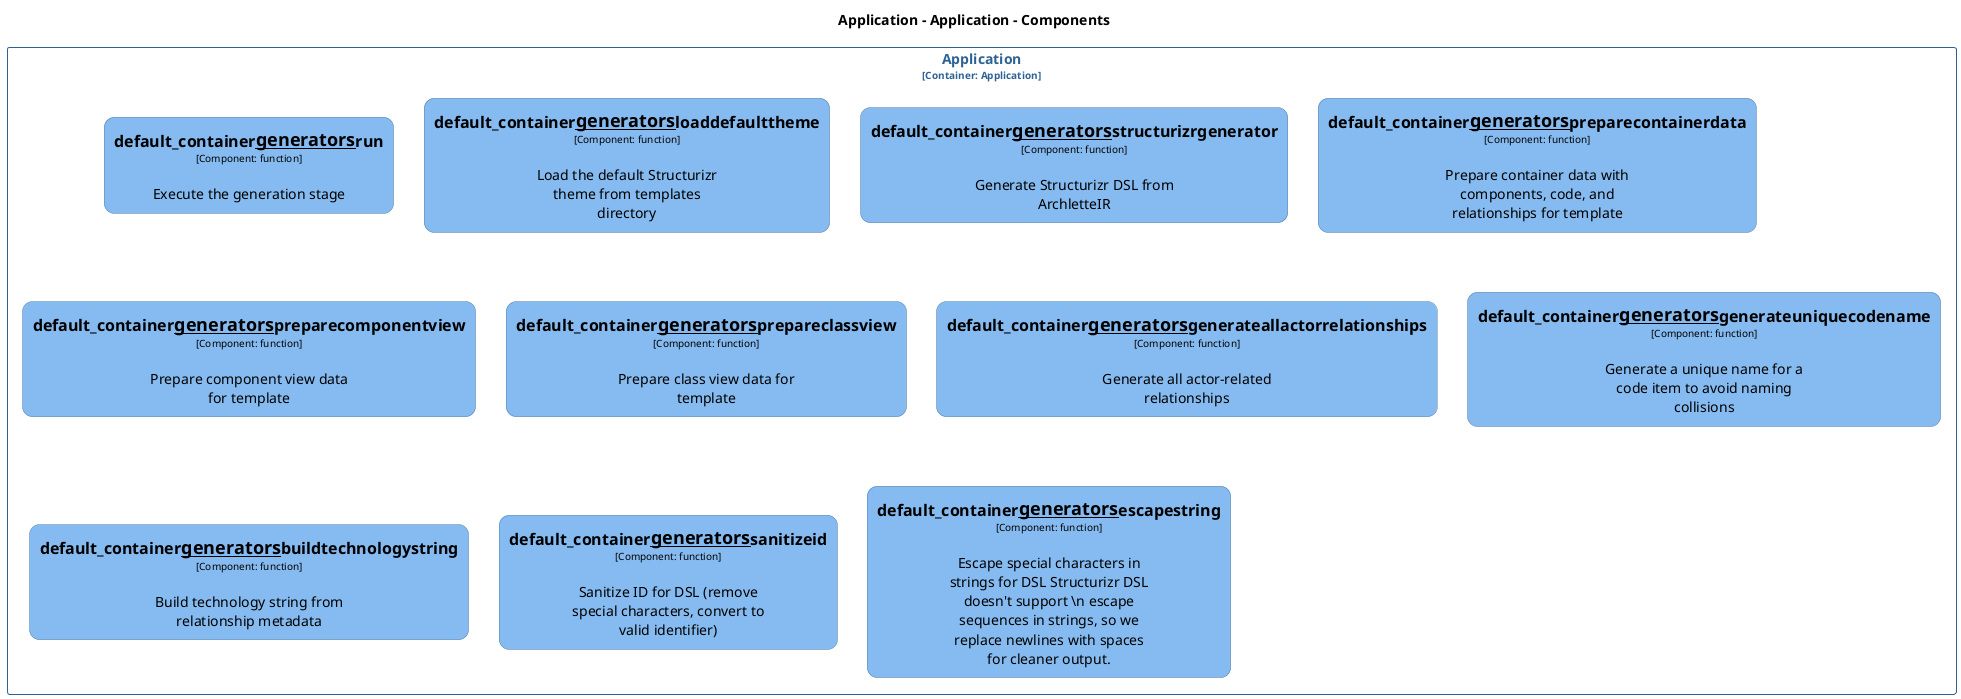 @startuml
set separator none
title Application - Application - Components

top to bottom direction
skinparam ranksep 60
skinparam nodesep 30

skinparam {
  arrowFontSize 10
  defaultTextAlignment center
  wrapWidth 200
  maxMessageSize 100
  defaultFontName "Arial"
}

hide stereotype

skinparam rectangle<<Application.Application.default_container__generators__buildtechnologystring>> {
  BackgroundColor #85bbf0
  FontColor #000000
  BorderColor #5d82a8
  roundCorner 20
  shadowing false
}
skinparam rectangle<<Application.Application.default_container__generators__escapestring>> {
  BackgroundColor #85bbf0
  FontColor #000000
  BorderColor #5d82a8
  roundCorner 20
  shadowing false
}
skinparam rectangle<<Application.Application.default_container__generators__generateallactorrelationships>> {
  BackgroundColor #85bbf0
  FontColor #000000
  BorderColor #5d82a8
  roundCorner 20
  shadowing false
}
skinparam rectangle<<Application.Application.default_container__generators__generateuniquecodename>> {
  BackgroundColor #85bbf0
  FontColor #000000
  BorderColor #5d82a8
  roundCorner 20
  shadowing false
}
skinparam rectangle<<Application.Application.default_container__generators__loaddefaulttheme>> {
  BackgroundColor #85bbf0
  FontColor #000000
  BorderColor #5d82a8
  roundCorner 20
  shadowing false
}
skinparam rectangle<<Application.Application.default_container__generators__prepareclassview>> {
  BackgroundColor #85bbf0
  FontColor #000000
  BorderColor #5d82a8
  roundCorner 20
  shadowing false
}
skinparam rectangle<<Application.Application.default_container__generators__preparecomponentview>> {
  BackgroundColor #85bbf0
  FontColor #000000
  BorderColor #5d82a8
  roundCorner 20
  shadowing false
}
skinparam rectangle<<Application.Application.default_container__generators__preparecontainerdata>> {
  BackgroundColor #85bbf0
  FontColor #000000
  BorderColor #5d82a8
  roundCorner 20
  shadowing false
}
skinparam rectangle<<Application.Application.default_container__generators__run>> {
  BackgroundColor #85bbf0
  FontColor #000000
  BorderColor #5d82a8
  roundCorner 20
  shadowing false
}
skinparam rectangle<<Application.Application.default_container__generators__sanitizeid>> {
  BackgroundColor #85bbf0
  FontColor #000000
  BorderColor #5d82a8
  roundCorner 20
  shadowing false
}
skinparam rectangle<<Application.Application.default_container__generators__structurizrgenerator>> {
  BackgroundColor #85bbf0
  FontColor #000000
  BorderColor #5d82a8
  roundCorner 20
  shadowing false
}
skinparam rectangle<<Application.Application>> {
  BorderColor #2e6295
  FontColor #2e6295
  shadowing false
}

rectangle "Application\n<size:10>[Container: Application]</size>" <<Application.Application>> {
  rectangle "==default_container__generators__run\n<size:10>[Component: function]</size>\n\nExecute the generation stage" <<Application.Application.default_container__generators__run>> as Application.Application.default_container__generators__run
  rectangle "==default_container__generators__loaddefaulttheme\n<size:10>[Component: function]</size>\n\nLoad the default Structurizr theme from templates directory" <<Application.Application.default_container__generators__loaddefaulttheme>> as Application.Application.default_container__generators__loaddefaulttheme
  rectangle "==default_container__generators__structurizrgenerator\n<size:10>[Component: function]</size>\n\nGenerate Structurizr DSL from ArchletteIR" <<Application.Application.default_container__generators__structurizrgenerator>> as Application.Application.default_container__generators__structurizrgenerator
  rectangle "==default_container__generators__preparecontainerdata\n<size:10>[Component: function]</size>\n\nPrepare container data with components, code, and relationships for template" <<Application.Application.default_container__generators__preparecontainerdata>> as Application.Application.default_container__generators__preparecontainerdata
  rectangle "==default_container__generators__preparecomponentview\n<size:10>[Component: function]</size>\n\nPrepare component view data for template" <<Application.Application.default_container__generators__preparecomponentview>> as Application.Application.default_container__generators__preparecomponentview
  rectangle "==default_container__generators__prepareclassview\n<size:10>[Component: function]</size>\n\nPrepare class view data for template" <<Application.Application.default_container__generators__prepareclassview>> as Application.Application.default_container__generators__prepareclassview
  rectangle "==default_container__generators__generateallactorrelationships\n<size:10>[Component: function]</size>\n\nGenerate all actor-related relationships" <<Application.Application.default_container__generators__generateallactorrelationships>> as Application.Application.default_container__generators__generateallactorrelationships
  rectangle "==default_container__generators__generateuniquecodename\n<size:10>[Component: function]</size>\n\nGenerate a unique name for a code item to avoid naming collisions" <<Application.Application.default_container__generators__generateuniquecodename>> as Application.Application.default_container__generators__generateuniquecodename
  rectangle "==default_container__generators__buildtechnologystring\n<size:10>[Component: function]</size>\n\nBuild technology string from relationship metadata" <<Application.Application.default_container__generators__buildtechnologystring>> as Application.Application.default_container__generators__buildtechnologystring
  rectangle "==default_container__generators__sanitizeid\n<size:10>[Component: function]</size>\n\nSanitize ID for DSL (remove special characters, convert to valid identifier)" <<Application.Application.default_container__generators__sanitizeid>> as Application.Application.default_container__generators__sanitizeid
  rectangle "==default_container__generators__escapestring\n<size:10>[Component: function]</size>\n\nEscape special characters in strings for DSL Structurizr DSL doesn't support \\n escape sequences in strings, so we replace newlines with spaces for cleaner output." <<Application.Application.default_container__generators__escapestring>> as Application.Application.default_container__generators__escapestring
}

@enduml